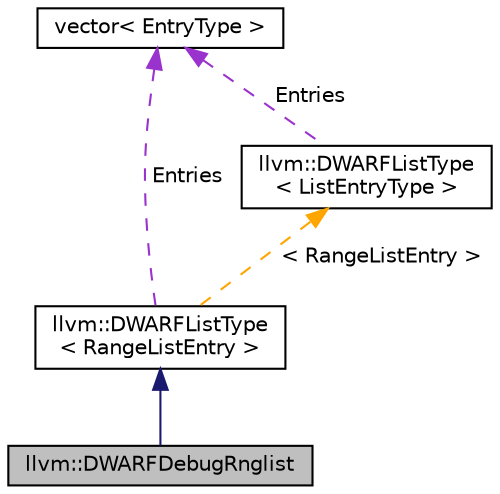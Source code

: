 digraph "llvm::DWARFDebugRnglist"
{
 // LATEX_PDF_SIZE
  bgcolor="transparent";
  edge [fontname="Helvetica",fontsize="10",labelfontname="Helvetica",labelfontsize="10"];
  node [fontname="Helvetica",fontsize="10",shape="box"];
  Node1 [label="llvm::DWARFDebugRnglist",height=0.2,width=0.4,color="black", fillcolor="grey75", style="filled", fontcolor="black",tooltip="A class representing a single rangelist."];
  Node2 -> Node1 [dir="back",color="midnightblue",fontsize="10",style="solid",fontname="Helvetica"];
  Node2 [label="llvm::DWARFListType\l\< RangeListEntry \>",height=0.2,width=0.4,color="black",URL="$classllvm_1_1DWARFListType.html",tooltip=" "];
  Node3 -> Node2 [dir="back",color="darkorchid3",fontsize="10",style="dashed",label=" Entries" ,fontname="Helvetica"];
  Node3 [label="vector\< EntryType \>",height=0.2,width=0.4,color="black",tooltip=" "];
  Node4 -> Node2 [dir="back",color="orange",fontsize="10",style="dashed",label=" \< RangeListEntry \>" ,fontname="Helvetica"];
  Node4 [label="llvm::DWARFListType\l\< ListEntryType \>",height=0.2,width=0.4,color="black",URL="$classllvm_1_1DWARFListType.html",tooltip="A base class for lists of entries that are extracted from a particular section, such as range lists o..."];
  Node3 -> Node4 [dir="back",color="darkorchid3",fontsize="10",style="dashed",label=" Entries" ,fontname="Helvetica"];
}

